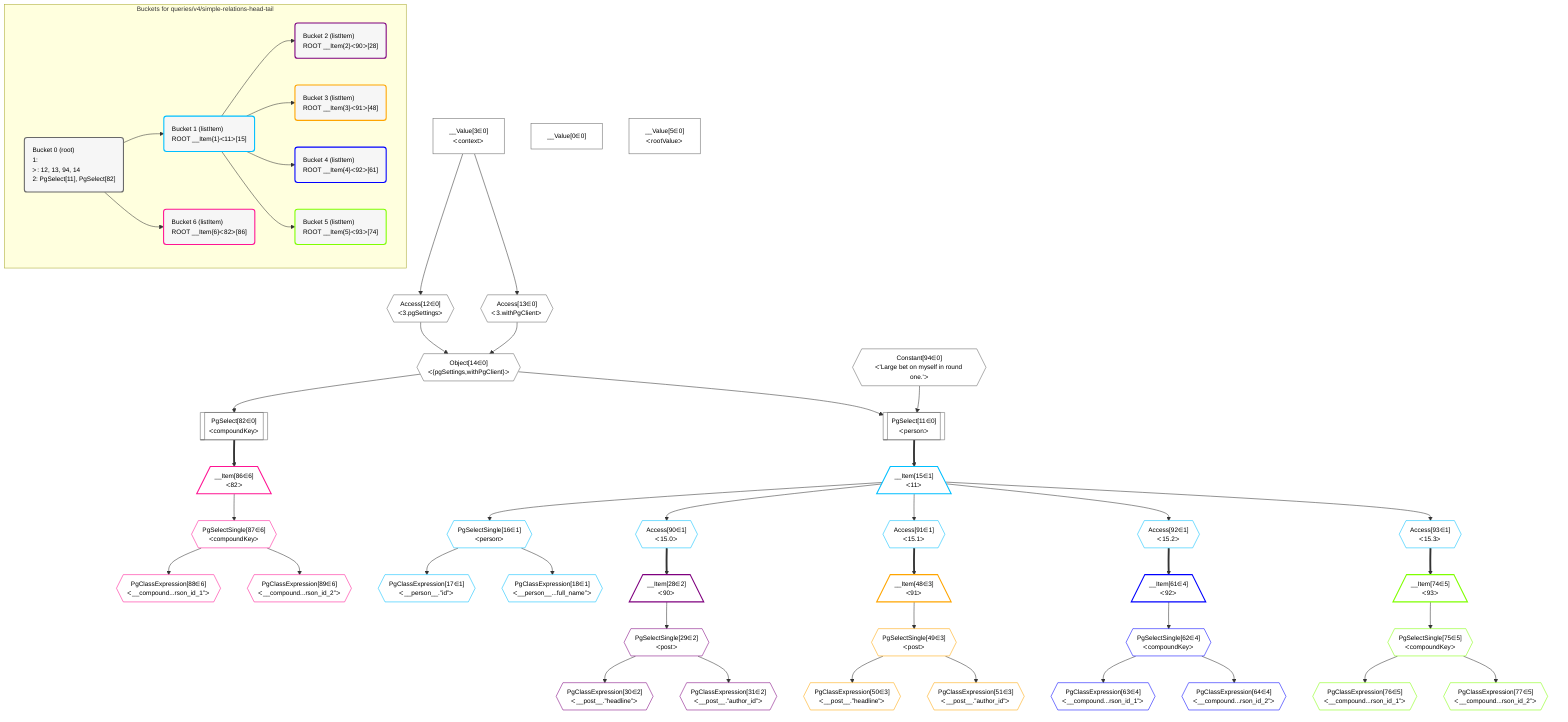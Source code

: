 %%{init: {'themeVariables': { 'fontSize': '12px'}}}%%
graph TD
    classDef path fill:#eee,stroke:#000,color:#000
    classDef plan fill:#fff,stroke-width:1px,color:#000
    classDef itemplan fill:#fff,stroke-width:2px,color:#000
    classDef unbatchedplan fill:#dff,stroke-width:1px,color:#000
    classDef sideeffectplan fill:#fcc,stroke-width:2px,color:#000
    classDef bucket fill:#f6f6f6,color:#000,stroke-width:2px,text-align:left


    %% plan dependencies
    Object14{{"Object[14∈0]<br />ᐸ{pgSettings,withPgClient}ᐳ"}}:::plan
    Access12{{"Access[12∈0]<br />ᐸ3.pgSettingsᐳ"}}:::plan
    Access13{{"Access[13∈0]<br />ᐸ3.withPgClientᐳ"}}:::plan
    Access12 & Access13 --> Object14
    PgSelect11[["PgSelect[11∈0]<br />ᐸpersonᐳ"]]:::plan
    Constant94{{"Constant[94∈0]<br />ᐸ'Large bet on myself in round one.'ᐳ"}}:::plan
    Object14 & Constant94 --> PgSelect11
    __Value3["__Value[3∈0]<br />ᐸcontextᐳ"]:::plan
    __Value3 --> Access12
    __Value3 --> Access13
    PgSelect82[["PgSelect[82∈0]<br />ᐸcompoundKeyᐳ"]]:::plan
    Object14 --> PgSelect82
    __Value0["__Value[0∈0]"]:::plan
    __Value5["__Value[5∈0]<br />ᐸrootValueᐳ"]:::plan
    __Item86[/"__Item[86∈6]<br />ᐸ82ᐳ"\]:::itemplan
    PgSelect82 ==> __Item86
    PgSelectSingle87{{"PgSelectSingle[87∈6]<br />ᐸcompoundKeyᐳ"}}:::plan
    __Item86 --> PgSelectSingle87
    PgClassExpression88{{"PgClassExpression[88∈6]<br />ᐸ__compound...rson_id_1”ᐳ"}}:::plan
    PgSelectSingle87 --> PgClassExpression88
    PgClassExpression89{{"PgClassExpression[89∈6]<br />ᐸ__compound...rson_id_2”ᐳ"}}:::plan
    PgSelectSingle87 --> PgClassExpression89
    __Item15[/"__Item[15∈1]<br />ᐸ11ᐳ"\]:::itemplan
    PgSelect11 ==> __Item15
    PgSelectSingle16{{"PgSelectSingle[16∈1]<br />ᐸpersonᐳ"}}:::plan
    __Item15 --> PgSelectSingle16
    PgClassExpression17{{"PgClassExpression[17∈1]<br />ᐸ__person__.”id”ᐳ"}}:::plan
    PgSelectSingle16 --> PgClassExpression17
    PgClassExpression18{{"PgClassExpression[18∈1]<br />ᐸ__person__...full_name”ᐳ"}}:::plan
    PgSelectSingle16 --> PgClassExpression18
    Access90{{"Access[90∈1]<br />ᐸ15.0ᐳ"}}:::plan
    __Item15 --> Access90
    Access91{{"Access[91∈1]<br />ᐸ15.1ᐳ"}}:::plan
    __Item15 --> Access91
    Access92{{"Access[92∈1]<br />ᐸ15.2ᐳ"}}:::plan
    __Item15 --> Access92
    Access93{{"Access[93∈1]<br />ᐸ15.3ᐳ"}}:::plan
    __Item15 --> Access93
    __Item74[/"__Item[74∈5]<br />ᐸ93ᐳ"\]:::itemplan
    Access93 ==> __Item74
    PgSelectSingle75{{"PgSelectSingle[75∈5]<br />ᐸcompoundKeyᐳ"}}:::plan
    __Item74 --> PgSelectSingle75
    PgClassExpression76{{"PgClassExpression[76∈5]<br />ᐸ__compound...rson_id_1”ᐳ"}}:::plan
    PgSelectSingle75 --> PgClassExpression76
    PgClassExpression77{{"PgClassExpression[77∈5]<br />ᐸ__compound...rson_id_2”ᐳ"}}:::plan
    PgSelectSingle75 --> PgClassExpression77
    __Item61[/"__Item[61∈4]<br />ᐸ92ᐳ"\]:::itemplan
    Access92 ==> __Item61
    PgSelectSingle62{{"PgSelectSingle[62∈4]<br />ᐸcompoundKeyᐳ"}}:::plan
    __Item61 --> PgSelectSingle62
    PgClassExpression63{{"PgClassExpression[63∈4]<br />ᐸ__compound...rson_id_1”ᐳ"}}:::plan
    PgSelectSingle62 --> PgClassExpression63
    PgClassExpression64{{"PgClassExpression[64∈4]<br />ᐸ__compound...rson_id_2”ᐳ"}}:::plan
    PgSelectSingle62 --> PgClassExpression64
    __Item48[/"__Item[48∈3]<br />ᐸ91ᐳ"\]:::itemplan
    Access91 ==> __Item48
    PgSelectSingle49{{"PgSelectSingle[49∈3]<br />ᐸpostᐳ"}}:::plan
    __Item48 --> PgSelectSingle49
    PgClassExpression50{{"PgClassExpression[50∈3]<br />ᐸ__post__.”headline”ᐳ"}}:::plan
    PgSelectSingle49 --> PgClassExpression50
    PgClassExpression51{{"PgClassExpression[51∈3]<br />ᐸ__post__.”author_id”ᐳ"}}:::plan
    PgSelectSingle49 --> PgClassExpression51
    __Item28[/"__Item[28∈2]<br />ᐸ90ᐳ"\]:::itemplan
    Access90 ==> __Item28
    PgSelectSingle29{{"PgSelectSingle[29∈2]<br />ᐸpostᐳ"}}:::plan
    __Item28 --> PgSelectSingle29
    PgClassExpression30{{"PgClassExpression[30∈2]<br />ᐸ__post__.”headline”ᐳ"}}:::plan
    PgSelectSingle29 --> PgClassExpression30
    PgClassExpression31{{"PgClassExpression[31∈2]<br />ᐸ__post__.”author_id”ᐳ"}}:::plan
    PgSelectSingle29 --> PgClassExpression31

    %% define steps

    subgraph "Buckets for queries/v4/simple-relations-head-tail"
    Bucket0("Bucket 0 (root)<br />1: <br />ᐳ: 12, 13, 94, 14<br />2: PgSelect[11], PgSelect[82]"):::bucket
    classDef bucket0 stroke:#696969
    class Bucket0,__Value0,__Value3,__Value5,PgSelect11,Access12,Access13,Object14,PgSelect82,Constant94 bucket0
    Bucket1("Bucket 1 (listItem)<br />ROOT __Item{1}ᐸ11ᐳ[15]"):::bucket
    classDef bucket1 stroke:#00bfff
    class Bucket1,__Item15,PgSelectSingle16,PgClassExpression17,PgClassExpression18,Access90,Access91,Access92,Access93 bucket1
    Bucket2("Bucket 2 (listItem)<br />ROOT __Item{2}ᐸ90ᐳ[28]"):::bucket
    classDef bucket2 stroke:#7f007f
    class Bucket2,__Item28,PgSelectSingle29,PgClassExpression30,PgClassExpression31 bucket2
    Bucket3("Bucket 3 (listItem)<br />ROOT __Item{3}ᐸ91ᐳ[48]"):::bucket
    classDef bucket3 stroke:#ffa500
    class Bucket3,__Item48,PgSelectSingle49,PgClassExpression50,PgClassExpression51 bucket3
    Bucket4("Bucket 4 (listItem)<br />ROOT __Item{4}ᐸ92ᐳ[61]"):::bucket
    classDef bucket4 stroke:#0000ff
    class Bucket4,__Item61,PgSelectSingle62,PgClassExpression63,PgClassExpression64 bucket4
    Bucket5("Bucket 5 (listItem)<br />ROOT __Item{5}ᐸ93ᐳ[74]"):::bucket
    classDef bucket5 stroke:#7fff00
    class Bucket5,__Item74,PgSelectSingle75,PgClassExpression76,PgClassExpression77 bucket5
    Bucket6("Bucket 6 (listItem)<br />ROOT __Item{6}ᐸ82ᐳ[86]"):::bucket
    classDef bucket6 stroke:#ff1493
    class Bucket6,__Item86,PgSelectSingle87,PgClassExpression88,PgClassExpression89 bucket6
    Bucket0 --> Bucket1 & Bucket6
    Bucket1 --> Bucket2 & Bucket3 & Bucket4 & Bucket5
    end